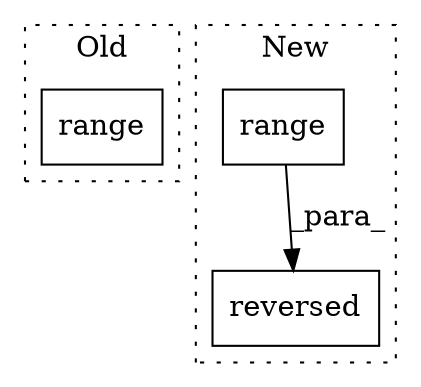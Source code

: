 digraph G {
subgraph cluster0 {
1 [label="range" a="32" s="6389,6410" l="6,1" shape="box"];
label = "Old";
style="dotted";
}
subgraph cluster1 {
2 [label="reversed" a="32" s="6389,6410" l="9,1" shape="box"];
3 [label="range" a="32" s="6398,6409" l="6,1" shape="box"];
label = "New";
style="dotted";
}
3 -> 2 [label="_para_"];
}